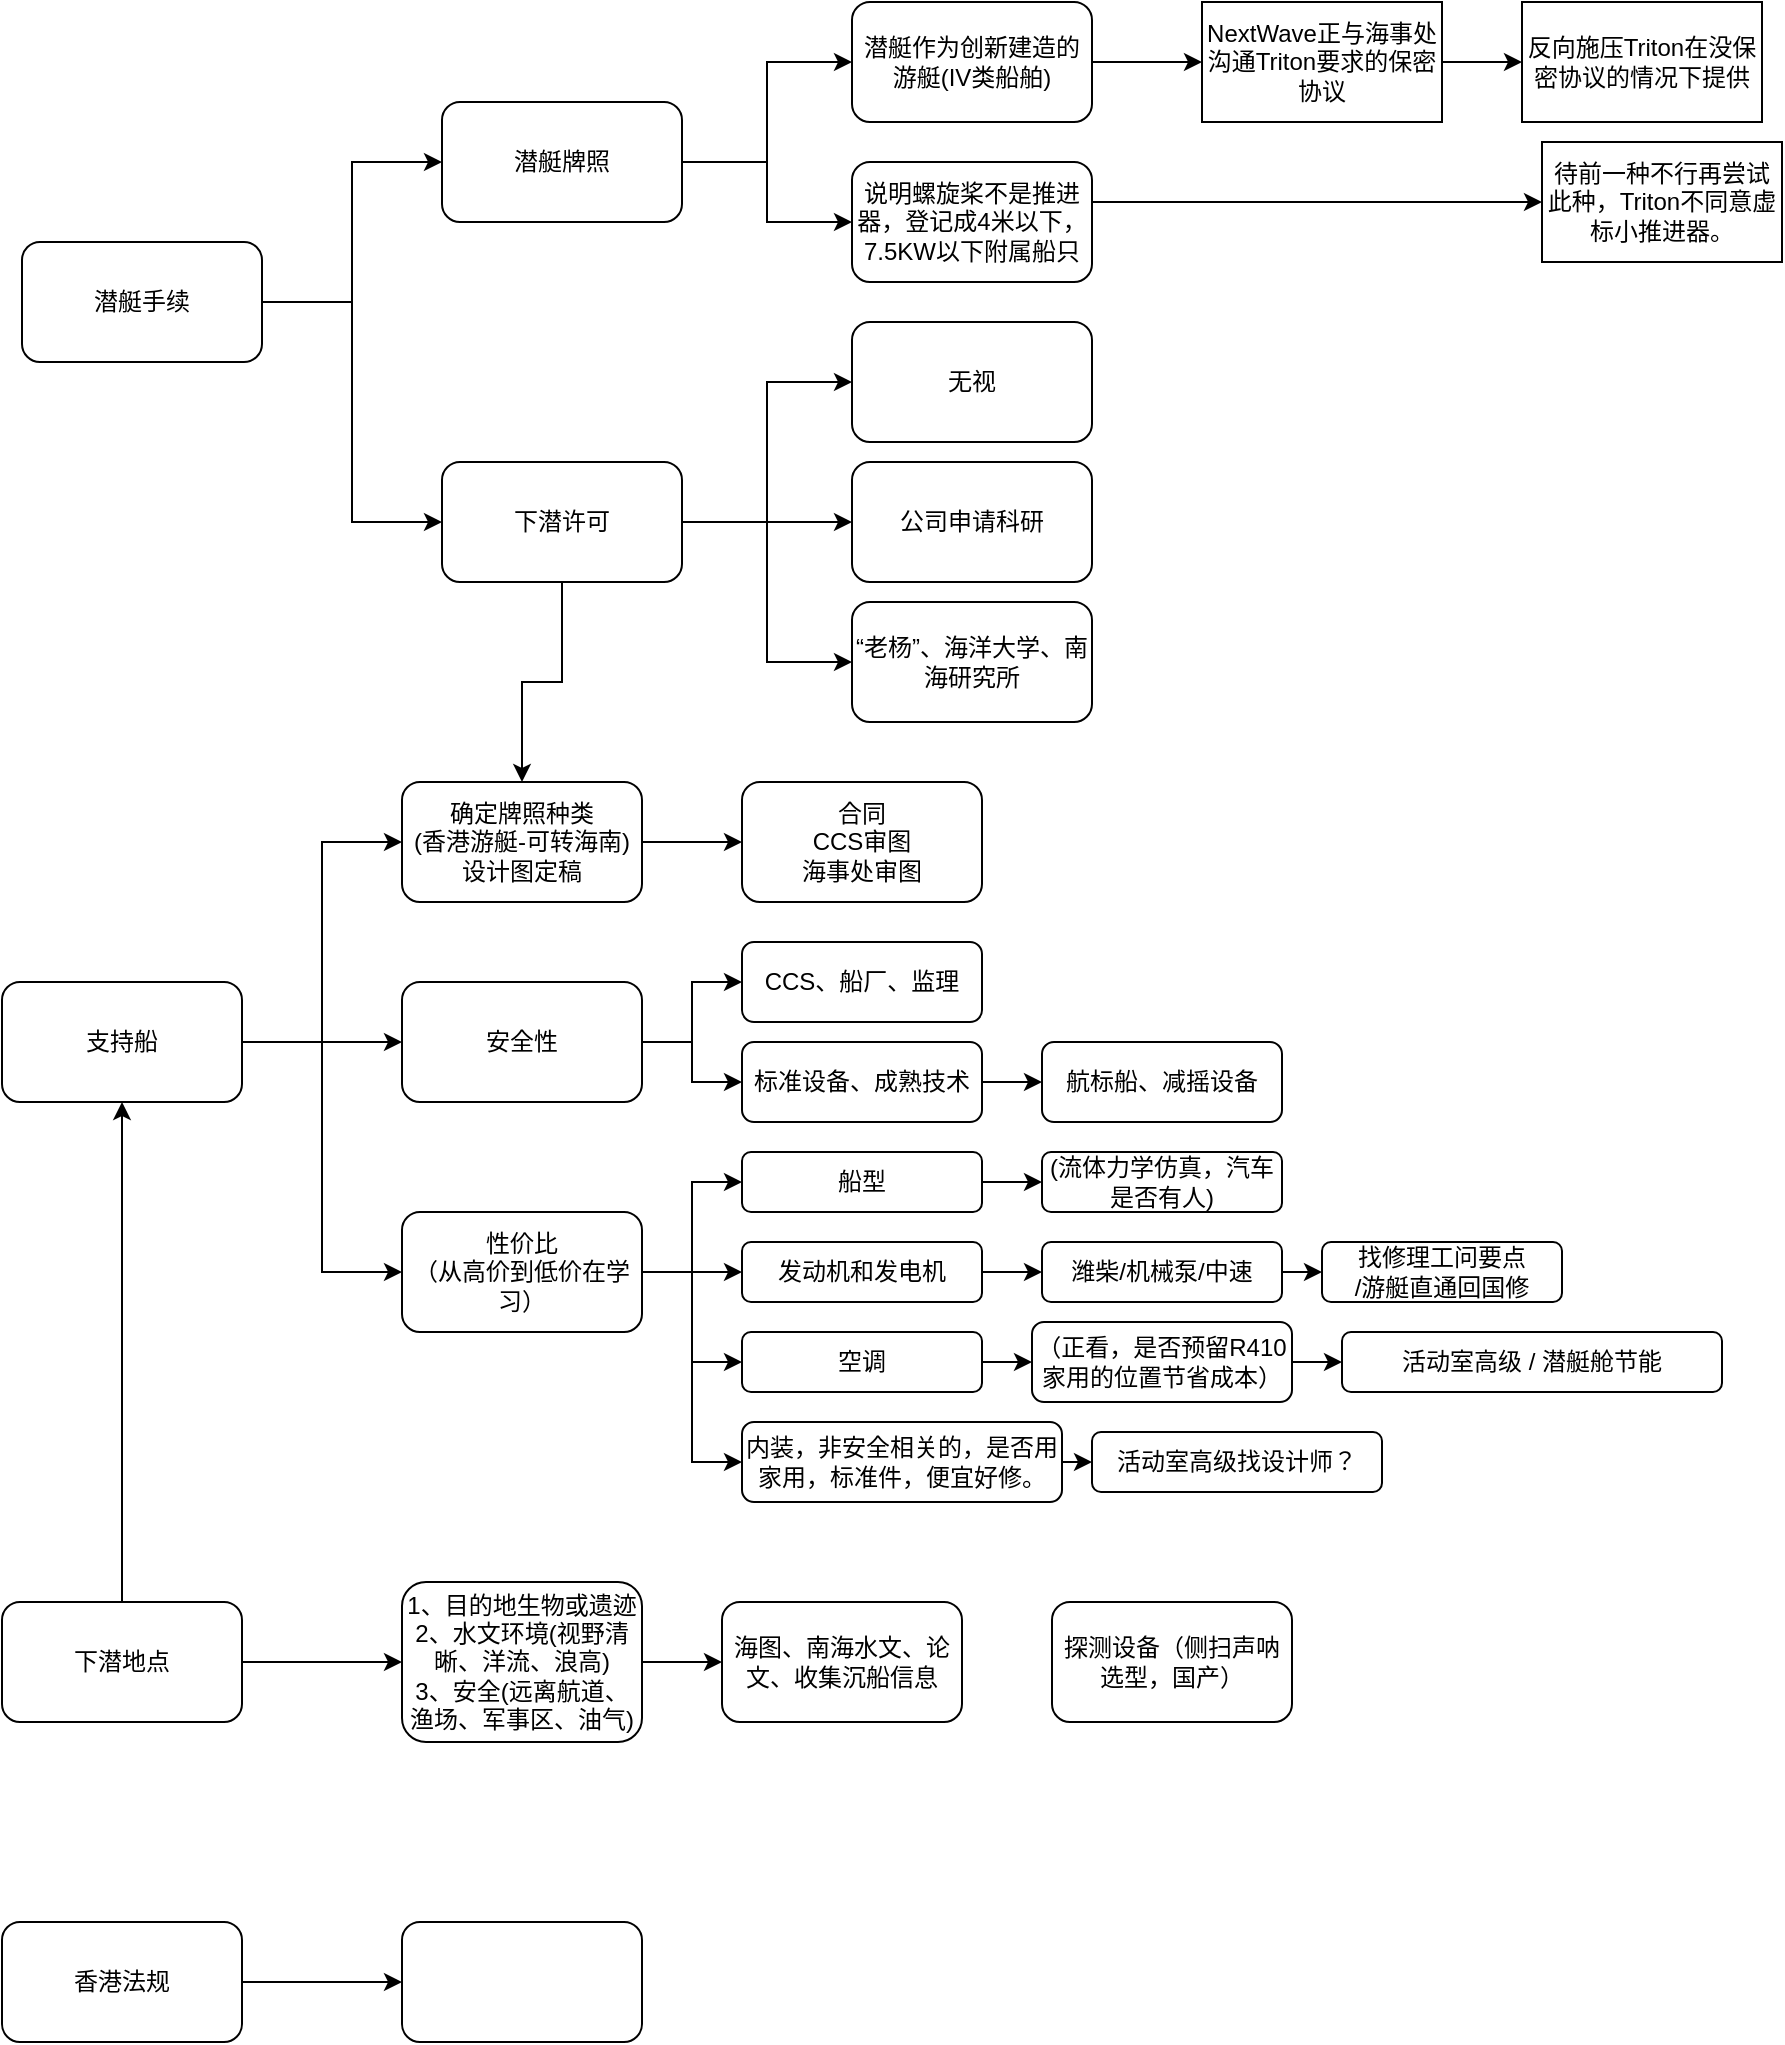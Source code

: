<mxfile version="22.1.7" type="github">
  <diagram name="第 1 页" id="eVJsNLCNCUM8TFV9pEN_">
    <mxGraphModel dx="1048" dy="591" grid="1" gridSize="10" guides="1" tooltips="1" connect="1" arrows="1" fold="1" page="1" pageScale="1" pageWidth="827" pageHeight="1169" math="0" shadow="0">
      <root>
        <mxCell id="0" />
        <mxCell id="1" parent="0" />
        <mxCell id="uJTnzZAIRmg2BBLwjQIl-10" style="edgeStyle=orthogonalEdgeStyle;rounded=0;orthogonalLoop=1;jettySize=auto;html=1;exitX=1;exitY=0.5;exitDx=0;exitDy=0;entryX=0;entryY=0.5;entryDx=0;entryDy=0;" parent="1" source="uJTnzZAIRmg2BBLwjQIl-1" target="uJTnzZAIRmg2BBLwjQIl-2" edge="1">
          <mxGeometry relative="1" as="geometry" />
        </mxCell>
        <mxCell id="y-pHavdXfrGVGDhUzRtg-1" style="edgeStyle=orthogonalEdgeStyle;rounded=0;orthogonalLoop=1;jettySize=auto;html=1;exitX=1;exitY=0.5;exitDx=0;exitDy=0;entryX=0;entryY=0.5;entryDx=0;entryDy=0;" parent="1" source="uJTnzZAIRmg2BBLwjQIl-1" target="uJTnzZAIRmg2BBLwjQIl-3" edge="1">
          <mxGeometry relative="1" as="geometry" />
        </mxCell>
        <mxCell id="uJTnzZAIRmg2BBLwjQIl-1" value="潜艇手续" style="rounded=1;whiteSpace=wrap;html=1;" parent="1" vertex="1">
          <mxGeometry x="110" y="130" width="120" height="60" as="geometry" />
        </mxCell>
        <mxCell id="uJTnzZAIRmg2BBLwjQIl-6" style="edgeStyle=orthogonalEdgeStyle;rounded=0;orthogonalLoop=1;jettySize=auto;html=1;exitX=1;exitY=0.5;exitDx=0;exitDy=0;entryX=0;entryY=0.5;entryDx=0;entryDy=0;" parent="1" source="uJTnzZAIRmg2BBLwjQIl-2" target="uJTnzZAIRmg2BBLwjQIl-4" edge="1">
          <mxGeometry relative="1" as="geometry" />
        </mxCell>
        <mxCell id="y-pHavdXfrGVGDhUzRtg-3" style="edgeStyle=orthogonalEdgeStyle;rounded=0;orthogonalLoop=1;jettySize=auto;html=1;exitX=1;exitY=0.5;exitDx=0;exitDy=0;entryX=0;entryY=0.5;entryDx=0;entryDy=0;" parent="1" source="uJTnzZAIRmg2BBLwjQIl-2" target="y-pHavdXfrGVGDhUzRtg-2" edge="1">
          <mxGeometry relative="1" as="geometry" />
        </mxCell>
        <mxCell id="uJTnzZAIRmg2BBLwjQIl-2" value="潜艇牌照" style="rounded=1;whiteSpace=wrap;html=1;" parent="1" vertex="1">
          <mxGeometry x="320" y="60" width="120" height="60" as="geometry" />
        </mxCell>
        <mxCell id="uJTnzZAIRmg2BBLwjQIl-12" style="edgeStyle=orthogonalEdgeStyle;rounded=0;orthogonalLoop=1;jettySize=auto;html=1;exitX=1;exitY=0.5;exitDx=0;exitDy=0;entryX=0;entryY=0.5;entryDx=0;entryDy=0;" parent="1" source="uJTnzZAIRmg2BBLwjQIl-3" target="uJTnzZAIRmg2BBLwjQIl-8" edge="1">
          <mxGeometry relative="1" as="geometry" />
        </mxCell>
        <mxCell id="uJTnzZAIRmg2BBLwjQIl-13" style="edgeStyle=orthogonalEdgeStyle;rounded=0;orthogonalLoop=1;jettySize=auto;html=1;exitX=1;exitY=0.5;exitDx=0;exitDy=0;entryX=0;entryY=0.5;entryDx=0;entryDy=0;" parent="1" source="uJTnzZAIRmg2BBLwjQIl-3" target="uJTnzZAIRmg2BBLwjQIl-9" edge="1">
          <mxGeometry relative="1" as="geometry" />
        </mxCell>
        <mxCell id="Xnv4SM8pmu6KSxDaKhVw-2" style="edgeStyle=orthogonalEdgeStyle;rounded=0;orthogonalLoop=1;jettySize=auto;html=1;exitX=1;exitY=0.5;exitDx=0;exitDy=0;entryX=0;entryY=0.5;entryDx=0;entryDy=0;" edge="1" parent="1" source="uJTnzZAIRmg2BBLwjQIl-3" target="Xnv4SM8pmu6KSxDaKhVw-1">
          <mxGeometry relative="1" as="geometry" />
        </mxCell>
        <mxCell id="Xnv4SM8pmu6KSxDaKhVw-42" style="edgeStyle=orthogonalEdgeStyle;rounded=0;orthogonalLoop=1;jettySize=auto;html=1;exitX=0.5;exitY=1;exitDx=0;exitDy=0;entryX=0.5;entryY=0;entryDx=0;entryDy=0;" edge="1" parent="1" source="uJTnzZAIRmg2BBLwjQIl-3" target="uJTnzZAIRmg2BBLwjQIl-18">
          <mxGeometry relative="1" as="geometry" />
        </mxCell>
        <mxCell id="uJTnzZAIRmg2BBLwjQIl-3" value="下潜许可" style="rounded=1;whiteSpace=wrap;html=1;" parent="1" vertex="1">
          <mxGeometry x="320" y="240" width="120" height="60" as="geometry" />
        </mxCell>
        <mxCell id="uJTnzZAIRmg2BBLwjQIl-28" style="edgeStyle=orthogonalEdgeStyle;rounded=0;orthogonalLoop=1;jettySize=auto;html=1;exitX=1;exitY=0.5;exitDx=0;exitDy=0;entryX=0;entryY=0.5;entryDx=0;entryDy=0;" parent="1" source="uJTnzZAIRmg2BBLwjQIl-4" target="uJTnzZAIRmg2BBLwjQIl-17" edge="1">
          <mxGeometry relative="1" as="geometry" />
        </mxCell>
        <mxCell id="uJTnzZAIRmg2BBLwjQIl-4" value="潜艇作为创新建造的游艇(IV类船舶)" style="rounded=1;whiteSpace=wrap;html=1;" parent="1" vertex="1">
          <mxGeometry x="525" y="10" width="120" height="60" as="geometry" />
        </mxCell>
        <mxCell id="y-pHavdXfrGVGDhUzRtg-6" style="edgeStyle=orthogonalEdgeStyle;rounded=0;orthogonalLoop=1;jettySize=auto;html=1;exitX=1;exitY=0.5;exitDx=0;exitDy=0;" parent="1" edge="1">
          <mxGeometry relative="1" as="geometry">
            <mxPoint x="870" y="110" as="targetPoint" />
            <mxPoint x="645" y="110" as="sourcePoint" />
          </mxGeometry>
        </mxCell>
        <mxCell id="uJTnzZAIRmg2BBLwjQIl-8" value="公司申请科研" style="rounded=1;whiteSpace=wrap;html=1;" parent="1" vertex="1">
          <mxGeometry x="525" y="240" width="120" height="60" as="geometry" />
        </mxCell>
        <mxCell id="uJTnzZAIRmg2BBLwjQIl-9" value="“老杨”、海洋大学、南海研究所" style="rounded=1;whiteSpace=wrap;html=1;" parent="1" vertex="1">
          <mxGeometry x="525" y="310" width="120" height="60" as="geometry" />
        </mxCell>
        <mxCell id="uJTnzZAIRmg2BBLwjQIl-19" style="edgeStyle=orthogonalEdgeStyle;rounded=0;orthogonalLoop=1;jettySize=auto;html=1;exitX=1;exitY=0.5;exitDx=0;exitDy=0;entryX=0;entryY=0.5;entryDx=0;entryDy=0;" parent="1" source="uJTnzZAIRmg2BBLwjQIl-14" target="uJTnzZAIRmg2BBLwjQIl-18" edge="1">
          <mxGeometry relative="1" as="geometry" />
        </mxCell>
        <mxCell id="Xnv4SM8pmu6KSxDaKhVw-4" style="edgeStyle=orthogonalEdgeStyle;rounded=0;orthogonalLoop=1;jettySize=auto;html=1;exitX=1;exitY=0.5;exitDx=0;exitDy=0;entryX=0;entryY=0.5;entryDx=0;entryDy=0;" edge="1" parent="1" source="uJTnzZAIRmg2BBLwjQIl-14" target="uJTnzZAIRmg2BBLwjQIl-21">
          <mxGeometry relative="1" as="geometry" />
        </mxCell>
        <mxCell id="Xnv4SM8pmu6KSxDaKhVw-5" style="edgeStyle=orthogonalEdgeStyle;rounded=0;orthogonalLoop=1;jettySize=auto;html=1;exitX=1;exitY=0.5;exitDx=0;exitDy=0;entryX=0;entryY=0.5;entryDx=0;entryDy=0;" edge="1" parent="1" source="uJTnzZAIRmg2BBLwjQIl-14" target="uJTnzZAIRmg2BBLwjQIl-24">
          <mxGeometry relative="1" as="geometry" />
        </mxCell>
        <mxCell id="uJTnzZAIRmg2BBLwjQIl-14" value="支持船" style="rounded=1;whiteSpace=wrap;html=1;" parent="1" vertex="1">
          <mxGeometry x="100" y="500" width="120" height="60" as="geometry" />
        </mxCell>
        <mxCell id="Xnv4SM8pmu6KSxDaKhVw-41" style="edgeStyle=orthogonalEdgeStyle;rounded=0;orthogonalLoop=1;jettySize=auto;html=1;exitX=1;exitY=0.5;exitDx=0;exitDy=0;entryX=0;entryY=0.5;entryDx=0;entryDy=0;" edge="1" parent="1" source="uJTnzZAIRmg2BBLwjQIl-17" target="Xnv4SM8pmu6KSxDaKhVw-40">
          <mxGeometry relative="1" as="geometry" />
        </mxCell>
        <mxCell id="uJTnzZAIRmg2BBLwjQIl-17" value="NextWave正与海事处沟通Triton要求的保密协议" style="rounded=0;whiteSpace=wrap;html=1;" parent="1" vertex="1">
          <mxGeometry x="700" y="10" width="120" height="60" as="geometry" />
        </mxCell>
        <mxCell id="uJTnzZAIRmg2BBLwjQIl-23" style="edgeStyle=orthogonalEdgeStyle;rounded=0;orthogonalLoop=1;jettySize=auto;html=1;exitX=1;exitY=0.5;exitDx=0;exitDy=0;entryX=0;entryY=0.5;entryDx=0;entryDy=0;" parent="1" source="uJTnzZAIRmg2BBLwjQIl-18" target="uJTnzZAIRmg2BBLwjQIl-20" edge="1">
          <mxGeometry relative="1" as="geometry" />
        </mxCell>
        <mxCell id="uJTnzZAIRmg2BBLwjQIl-18" value="确定牌照种类&lt;br&gt;(香港游艇-可转海南)&lt;br&gt;设计图定稿" style="rounded=1;whiteSpace=wrap;html=1;" parent="1" vertex="1">
          <mxGeometry x="300" y="400" width="120" height="60" as="geometry" />
        </mxCell>
        <mxCell id="uJTnzZAIRmg2BBLwjQIl-20" value="合同&lt;br&gt;CCS审图&lt;br&gt;海事处审图" style="rounded=1;whiteSpace=wrap;html=1;" parent="1" vertex="1">
          <mxGeometry x="470" y="400" width="120" height="60" as="geometry" />
        </mxCell>
        <mxCell id="Xnv4SM8pmu6KSxDaKhVw-15" style="edgeStyle=orthogonalEdgeStyle;rounded=0;orthogonalLoop=1;jettySize=auto;html=1;exitX=1;exitY=0.5;exitDx=0;exitDy=0;entryX=0;entryY=0.5;entryDx=0;entryDy=0;" edge="1" parent="1" source="uJTnzZAIRmg2BBLwjQIl-21" target="Xnv4SM8pmu6KSxDaKhVw-6">
          <mxGeometry relative="1" as="geometry" />
        </mxCell>
        <mxCell id="Xnv4SM8pmu6KSxDaKhVw-16" style="edgeStyle=orthogonalEdgeStyle;rounded=0;orthogonalLoop=1;jettySize=auto;html=1;exitX=1;exitY=0.5;exitDx=0;exitDy=0;entryX=0;entryY=0.5;entryDx=0;entryDy=0;" edge="1" parent="1" source="uJTnzZAIRmg2BBLwjQIl-21" target="Xnv4SM8pmu6KSxDaKhVw-7">
          <mxGeometry relative="1" as="geometry" />
        </mxCell>
        <mxCell id="uJTnzZAIRmg2BBLwjQIl-21" value="安全性" style="rounded=1;whiteSpace=wrap;html=1;" parent="1" vertex="1">
          <mxGeometry x="300" y="500" width="120" height="60" as="geometry" />
        </mxCell>
        <mxCell id="Xnv4SM8pmu6KSxDaKhVw-12" style="edgeStyle=orthogonalEdgeStyle;rounded=0;orthogonalLoop=1;jettySize=auto;html=1;exitX=1;exitY=0.5;exitDx=0;exitDy=0;entryX=0;entryY=0.5;entryDx=0;entryDy=0;" edge="1" parent="1" source="uJTnzZAIRmg2BBLwjQIl-24" target="Xnv4SM8pmu6KSxDaKhVw-8">
          <mxGeometry relative="1" as="geometry" />
        </mxCell>
        <mxCell id="Xnv4SM8pmu6KSxDaKhVw-13" style="edgeStyle=orthogonalEdgeStyle;rounded=0;orthogonalLoop=1;jettySize=auto;html=1;exitX=1;exitY=0.5;exitDx=0;exitDy=0;entryX=0;entryY=0.5;entryDx=0;entryDy=0;" edge="1" parent="1" source="uJTnzZAIRmg2BBLwjQIl-24" target="Xnv4SM8pmu6KSxDaKhVw-10">
          <mxGeometry relative="1" as="geometry" />
        </mxCell>
        <mxCell id="Xnv4SM8pmu6KSxDaKhVw-24" style="edgeStyle=orthogonalEdgeStyle;rounded=0;orthogonalLoop=1;jettySize=auto;html=1;exitX=1;exitY=0.5;exitDx=0;exitDy=0;entryX=0;entryY=0.5;entryDx=0;entryDy=0;" edge="1" parent="1" source="uJTnzZAIRmg2BBLwjQIl-24" target="Xnv4SM8pmu6KSxDaKhVw-23">
          <mxGeometry relative="1" as="geometry" />
        </mxCell>
        <mxCell id="Xnv4SM8pmu6KSxDaKhVw-29" style="edgeStyle=orthogonalEdgeStyle;rounded=0;orthogonalLoop=1;jettySize=auto;html=1;exitX=1;exitY=0.5;exitDx=0;exitDy=0;entryX=0;entryY=0.5;entryDx=0;entryDy=0;" edge="1" parent="1" source="uJTnzZAIRmg2BBLwjQIl-24" target="Xnv4SM8pmu6KSxDaKhVw-17">
          <mxGeometry relative="1" as="geometry" />
        </mxCell>
        <mxCell id="uJTnzZAIRmg2BBLwjQIl-24" value="性价比&lt;br&gt;（从高价到低价在学习）" style="rounded=1;whiteSpace=wrap;html=1;" parent="1" vertex="1">
          <mxGeometry x="300" y="615" width="120" height="60" as="geometry" />
        </mxCell>
        <mxCell id="uJTnzZAIRmg2BBLwjQIl-31" style="edgeStyle=orthogonalEdgeStyle;rounded=0;orthogonalLoop=1;jettySize=auto;html=1;exitX=1;exitY=0.5;exitDx=0;exitDy=0;entryX=0;entryY=0.5;entryDx=0;entryDy=0;" parent="1" source="uJTnzZAIRmg2BBLwjQIl-26" target="uJTnzZAIRmg2BBLwjQIl-27" edge="1">
          <mxGeometry relative="1" as="geometry" />
        </mxCell>
        <mxCell id="uJTnzZAIRmg2BBLwjQIl-32" style="edgeStyle=orthogonalEdgeStyle;rounded=0;orthogonalLoop=1;jettySize=auto;html=1;exitX=0.5;exitY=0;exitDx=0;exitDy=0;entryX=0.5;entryY=1;entryDx=0;entryDy=0;" parent="1" source="uJTnzZAIRmg2BBLwjQIl-26" target="uJTnzZAIRmg2BBLwjQIl-14" edge="1">
          <mxGeometry relative="1" as="geometry" />
        </mxCell>
        <mxCell id="uJTnzZAIRmg2BBLwjQIl-26" value="下潜地点" style="rounded=1;whiteSpace=wrap;html=1;" parent="1" vertex="1">
          <mxGeometry x="100" y="810" width="120" height="60" as="geometry" />
        </mxCell>
        <mxCell id="Xnv4SM8pmu6KSxDaKhVw-38" style="edgeStyle=orthogonalEdgeStyle;rounded=0;orthogonalLoop=1;jettySize=auto;html=1;exitX=1;exitY=0.5;exitDx=0;exitDy=0;" edge="1" parent="1" source="uJTnzZAIRmg2BBLwjQIl-27" target="Xnv4SM8pmu6KSxDaKhVw-35">
          <mxGeometry relative="1" as="geometry" />
        </mxCell>
        <mxCell id="uJTnzZAIRmg2BBLwjQIl-27" value="1、目的地生物或遗迹&lt;br&gt;2、水文环境(视野清晰、洋流、浪高)&lt;br&gt;3、安全(远离航道、渔场、军事区、油气)" style="rounded=1;whiteSpace=wrap;html=1;" parent="1" vertex="1">
          <mxGeometry x="300" y="800" width="120" height="80" as="geometry" />
        </mxCell>
        <mxCell id="y-pHavdXfrGVGDhUzRtg-2" value="说明螺旋桨不是推进器，登记成4米以下，7.5KW以下附属船只" style="rounded=1;whiteSpace=wrap;html=1;" parent="1" vertex="1">
          <mxGeometry x="525" y="90" width="120" height="60" as="geometry" />
        </mxCell>
        <mxCell id="y-pHavdXfrGVGDhUzRtg-10" style="edgeStyle=orthogonalEdgeStyle;rounded=0;orthogonalLoop=1;jettySize=auto;html=1;exitX=1;exitY=0.5;exitDx=0;exitDy=0;" parent="1" source="y-pHavdXfrGVGDhUzRtg-7" edge="1">
          <mxGeometry relative="1" as="geometry">
            <mxPoint x="300" y="1000" as="targetPoint" />
          </mxGeometry>
        </mxCell>
        <mxCell id="y-pHavdXfrGVGDhUzRtg-7" value="香港法规" style="rounded=1;whiteSpace=wrap;html=1;" parent="1" vertex="1">
          <mxGeometry x="100" y="970" width="120" height="60" as="geometry" />
        </mxCell>
        <mxCell id="RBoVIYKwUGzxHA82L_Fq-1" value="" style="rounded=1;whiteSpace=wrap;html=1;" parent="1" vertex="1">
          <mxGeometry x="300" y="970" width="120" height="60" as="geometry" />
        </mxCell>
        <mxCell id="Xnv4SM8pmu6KSxDaKhVw-1" value="无视&lt;br&gt;" style="rounded=1;whiteSpace=wrap;html=1;" vertex="1" parent="1">
          <mxGeometry x="525" y="170" width="120" height="60" as="geometry" />
        </mxCell>
        <mxCell id="Xnv4SM8pmu6KSxDaKhVw-3" value="待前一种不行再尝试此种，Triton不同意虚标小推进器。" style="rounded=0;whiteSpace=wrap;html=1;" vertex="1" parent="1">
          <mxGeometry x="870" y="80" width="120" height="60" as="geometry" />
        </mxCell>
        <mxCell id="Xnv4SM8pmu6KSxDaKhVw-6" value="CCS、船厂、监理" style="rounded=1;whiteSpace=wrap;html=1;" vertex="1" parent="1">
          <mxGeometry x="470" y="480" width="120" height="40" as="geometry" />
        </mxCell>
        <mxCell id="Xnv4SM8pmu6KSxDaKhVw-34" style="edgeStyle=orthogonalEdgeStyle;rounded=0;orthogonalLoop=1;jettySize=auto;html=1;exitX=1;exitY=0.5;exitDx=0;exitDy=0;entryX=0;entryY=0.5;entryDx=0;entryDy=0;" edge="1" parent="1" source="Xnv4SM8pmu6KSxDaKhVw-7" target="Xnv4SM8pmu6KSxDaKhVw-20">
          <mxGeometry relative="1" as="geometry" />
        </mxCell>
        <mxCell id="Xnv4SM8pmu6KSxDaKhVw-7" value="标准设备、成熟技术" style="rounded=1;whiteSpace=wrap;html=1;" vertex="1" parent="1">
          <mxGeometry x="470" y="530" width="120" height="40" as="geometry" />
        </mxCell>
        <mxCell id="Xnv4SM8pmu6KSxDaKhVw-21" style="edgeStyle=orthogonalEdgeStyle;rounded=0;orthogonalLoop=1;jettySize=auto;html=1;exitX=1;exitY=0.5;exitDx=0;exitDy=0;entryX=0;entryY=0.5;entryDx=0;entryDy=0;" edge="1" parent="1" source="Xnv4SM8pmu6KSxDaKhVw-8" target="Xnv4SM8pmu6KSxDaKhVw-18">
          <mxGeometry relative="1" as="geometry" />
        </mxCell>
        <mxCell id="Xnv4SM8pmu6KSxDaKhVw-8" value="船型" style="rounded=1;whiteSpace=wrap;html=1;" vertex="1" parent="1">
          <mxGeometry x="470" y="585" width="120" height="30" as="geometry" />
        </mxCell>
        <mxCell id="Xnv4SM8pmu6KSxDaKhVw-22" style="edgeStyle=orthogonalEdgeStyle;rounded=0;orthogonalLoop=1;jettySize=auto;html=1;exitX=1;exitY=0.5;exitDx=0;exitDy=0;entryX=0;entryY=0.5;entryDx=0;entryDy=0;" edge="1" parent="1" source="Xnv4SM8pmu6KSxDaKhVw-10" target="Xnv4SM8pmu6KSxDaKhVw-19">
          <mxGeometry relative="1" as="geometry" />
        </mxCell>
        <mxCell id="Xnv4SM8pmu6KSxDaKhVw-10" value="发动机和发电机" style="rounded=1;whiteSpace=wrap;html=1;" vertex="1" parent="1">
          <mxGeometry x="470" y="630" width="120" height="30" as="geometry" />
        </mxCell>
        <mxCell id="Xnv4SM8pmu6KSxDaKhVw-28" style="edgeStyle=orthogonalEdgeStyle;rounded=0;orthogonalLoop=1;jettySize=auto;html=1;exitX=1;exitY=0.5;exitDx=0;exitDy=0;entryX=0;entryY=0.5;entryDx=0;entryDy=0;" edge="1" parent="1" source="Xnv4SM8pmu6KSxDaKhVw-11" target="Xnv4SM8pmu6KSxDaKhVw-25">
          <mxGeometry relative="1" as="geometry" />
        </mxCell>
        <mxCell id="Xnv4SM8pmu6KSxDaKhVw-11" value="（正看，是否预留R410家用的位置节省成本）" style="rounded=1;whiteSpace=wrap;html=1;" vertex="1" parent="1">
          <mxGeometry x="615" y="670" width="130" height="40" as="geometry" />
        </mxCell>
        <mxCell id="Xnv4SM8pmu6KSxDaKhVw-32" style="edgeStyle=orthogonalEdgeStyle;rounded=0;orthogonalLoop=1;jettySize=auto;html=1;exitX=1;exitY=0.5;exitDx=0;exitDy=0;entryX=0;entryY=0.5;entryDx=0;entryDy=0;" edge="1" parent="1" source="Xnv4SM8pmu6KSxDaKhVw-17" target="Xnv4SM8pmu6KSxDaKhVw-31">
          <mxGeometry relative="1" as="geometry" />
        </mxCell>
        <mxCell id="Xnv4SM8pmu6KSxDaKhVw-17" value="内装，非安全相关的，是否用家用，标准件，便宜好修。" style="rounded=1;whiteSpace=wrap;html=1;" vertex="1" parent="1">
          <mxGeometry x="470" y="720" width="160" height="40" as="geometry" />
        </mxCell>
        <mxCell id="Xnv4SM8pmu6KSxDaKhVw-18" value="(流体力学仿真，汽车是否有人)" style="rounded=1;whiteSpace=wrap;html=1;" vertex="1" parent="1">
          <mxGeometry x="620" y="585" width="120" height="30" as="geometry" />
        </mxCell>
        <mxCell id="Xnv4SM8pmu6KSxDaKhVw-37" style="edgeStyle=orthogonalEdgeStyle;rounded=0;orthogonalLoop=1;jettySize=auto;html=1;exitX=1;exitY=0.5;exitDx=0;exitDy=0;entryX=0;entryY=0.5;entryDx=0;entryDy=0;" edge="1" parent="1" source="Xnv4SM8pmu6KSxDaKhVw-19" target="Xnv4SM8pmu6KSxDaKhVw-36">
          <mxGeometry relative="1" as="geometry" />
        </mxCell>
        <mxCell id="Xnv4SM8pmu6KSxDaKhVw-19" value="潍柴/机械泵/中速" style="rounded=1;whiteSpace=wrap;html=1;" vertex="1" parent="1">
          <mxGeometry x="620" y="630" width="120" height="30" as="geometry" />
        </mxCell>
        <mxCell id="Xnv4SM8pmu6KSxDaKhVw-20" value="航标船、减摇设备" style="rounded=1;whiteSpace=wrap;html=1;" vertex="1" parent="1">
          <mxGeometry x="620" y="530" width="120" height="40" as="geometry" />
        </mxCell>
        <mxCell id="Xnv4SM8pmu6KSxDaKhVw-26" style="edgeStyle=orthogonalEdgeStyle;rounded=0;orthogonalLoop=1;jettySize=auto;html=1;exitX=1;exitY=0.5;exitDx=0;exitDy=0;entryX=0;entryY=0.5;entryDx=0;entryDy=0;" edge="1" parent="1" source="Xnv4SM8pmu6KSxDaKhVw-23" target="Xnv4SM8pmu6KSxDaKhVw-11">
          <mxGeometry relative="1" as="geometry" />
        </mxCell>
        <mxCell id="Xnv4SM8pmu6KSxDaKhVw-23" value="空调" style="rounded=1;whiteSpace=wrap;html=1;" vertex="1" parent="1">
          <mxGeometry x="470" y="675" width="120" height="30" as="geometry" />
        </mxCell>
        <mxCell id="Xnv4SM8pmu6KSxDaKhVw-25" value="活动室高级 / 潜艇舱节能" style="rounded=1;whiteSpace=wrap;html=1;" vertex="1" parent="1">
          <mxGeometry x="770" y="675" width="190" height="30" as="geometry" />
        </mxCell>
        <mxCell id="Xnv4SM8pmu6KSxDaKhVw-31" value="活动室高级找设计师？" style="rounded=1;whiteSpace=wrap;html=1;" vertex="1" parent="1">
          <mxGeometry x="645" y="725" width="145" height="30" as="geometry" />
        </mxCell>
        <mxCell id="Xnv4SM8pmu6KSxDaKhVw-35" value="海图、南海水文、论文、收集沉船信息" style="rounded=1;whiteSpace=wrap;html=1;" vertex="1" parent="1">
          <mxGeometry x="460" y="810" width="120" height="60" as="geometry" />
        </mxCell>
        <mxCell id="Xnv4SM8pmu6KSxDaKhVw-36" value="找修理工问要点&lt;br&gt;/游艇直通回国修" style="rounded=1;whiteSpace=wrap;html=1;" vertex="1" parent="1">
          <mxGeometry x="760" y="630" width="120" height="30" as="geometry" />
        </mxCell>
        <mxCell id="Xnv4SM8pmu6KSxDaKhVw-39" value="探测设备（侧扫声呐选型，国产）" style="rounded=1;whiteSpace=wrap;html=1;" vertex="1" parent="1">
          <mxGeometry x="625" y="810" width="120" height="60" as="geometry" />
        </mxCell>
        <mxCell id="Xnv4SM8pmu6KSxDaKhVw-40" value="反向施压Triton在没保密协议的情况下提供" style="rounded=0;whiteSpace=wrap;html=1;" vertex="1" parent="1">
          <mxGeometry x="860" y="10" width="120" height="60" as="geometry" />
        </mxCell>
      </root>
    </mxGraphModel>
  </diagram>
</mxfile>
